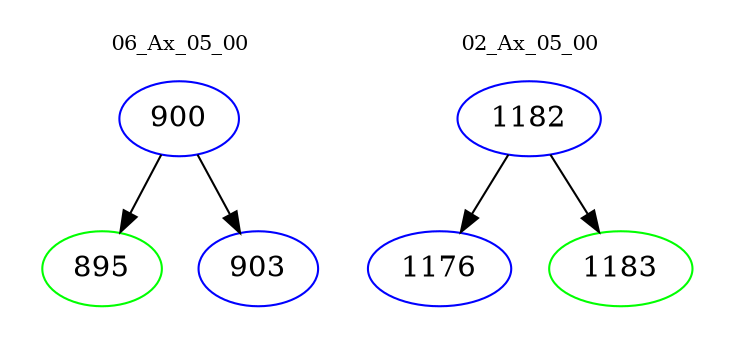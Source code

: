 digraph{
subgraph cluster_0 {
color = white
label = "06_Ax_05_00";
fontsize=10;
T0_900 [label="900", color="blue"]
T0_900 -> T0_895 [color="black"]
T0_895 [label="895", color="green"]
T0_900 -> T0_903 [color="black"]
T0_903 [label="903", color="blue"]
}
subgraph cluster_1 {
color = white
label = "02_Ax_05_00";
fontsize=10;
T1_1182 [label="1182", color="blue"]
T1_1182 -> T1_1176 [color="black"]
T1_1176 [label="1176", color="blue"]
T1_1182 -> T1_1183 [color="black"]
T1_1183 [label="1183", color="green"]
}
}

